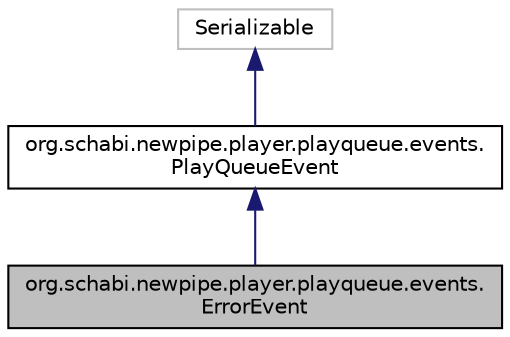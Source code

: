 digraph "org.schabi.newpipe.player.playqueue.events.ErrorEvent"
{
 // LATEX_PDF_SIZE
  edge [fontname="Helvetica",fontsize="10",labelfontname="Helvetica",labelfontsize="10"];
  node [fontname="Helvetica",fontsize="10",shape=record];
  Node3 [label="org.schabi.newpipe.player.playqueue.events.\lErrorEvent",height=0.2,width=0.4,color="black", fillcolor="grey75", style="filled", fontcolor="black",tooltip=" "];
  Node4 -> Node3 [dir="back",color="midnightblue",fontsize="10",style="solid",fontname="Helvetica"];
  Node4 [label="org.schabi.newpipe.player.playqueue.events.\lPlayQueueEvent",height=0.2,width=0.4,color="black", fillcolor="white", style="filled",URL="$interfaceorg_1_1schabi_1_1newpipe_1_1player_1_1playqueue_1_1events_1_1_play_queue_event.html",tooltip=" "];
  Node5 -> Node4 [dir="back",color="midnightblue",fontsize="10",style="solid",fontname="Helvetica"];
  Node5 [label="Serializable",height=0.2,width=0.4,color="grey75", fillcolor="white", style="filled",tooltip=" "];
}
